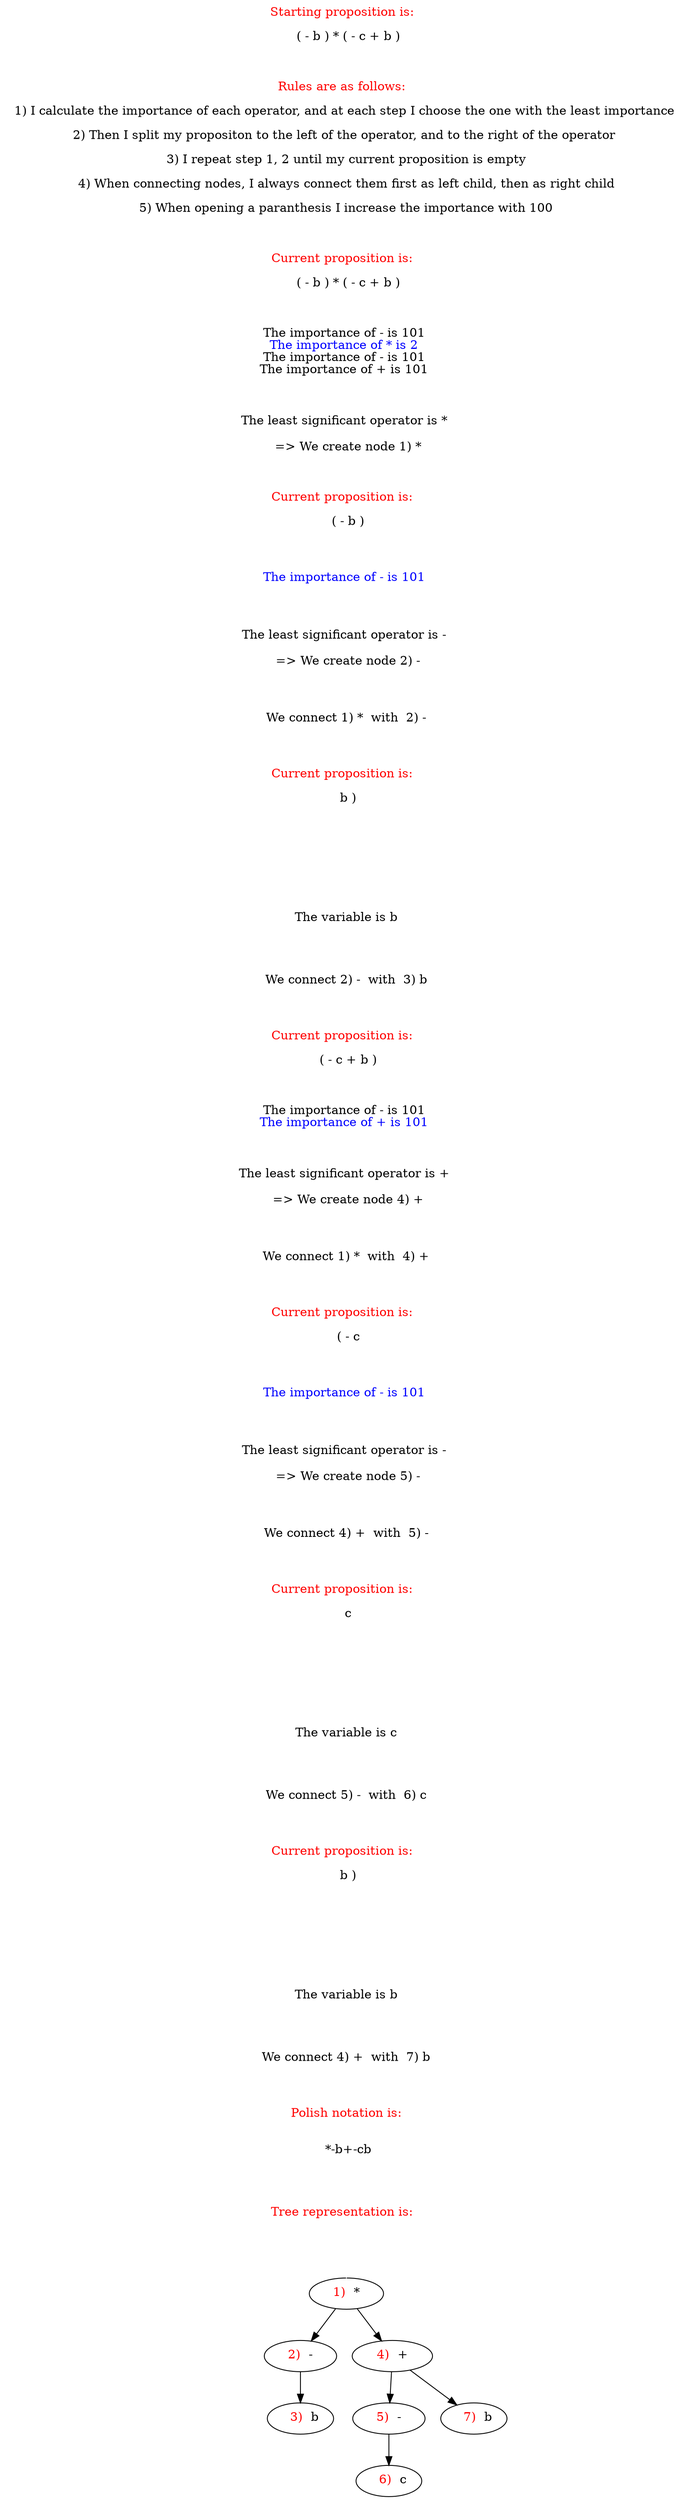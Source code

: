 // Polish Notation
digraph {
	text_3 [label=<<FONT COLOR="RED" SIZE="100"> Current proposition is: </FONT>  <BR/> <BR/> ( - b ) * ( - c + b )> shape=plaintext]
	text_4 [label=<<FONT COLOR="BLACK"> The importance of - is 101 </FONT> <BR/><FONT COLOR="BLUE"> The importance of * is 2 </FONT> <BR/><FONT COLOR="BLACK"> The importance of - is 101 </FONT> <BR/><FONT COLOR="BLACK"> The importance of + is 101 </FONT> <BR/>> shape=plaintext]
	1 [label=< <FONT COLOR="RED"> 1) </FONT> *  >]
	text_5 [label="The least significant operator is * 
 
 => We create node 1) *" shape=plaintext]
	text_6 [label=<<FONT COLOR="RED" SIZE="100"> Current proposition is: </FONT>  <BR/> <BR/> ( - b )> shape=plaintext]
	text_7 [label=<<FONT COLOR="BLUE"> The importance of - is 101 </FONT> <BR/>> shape=plaintext]
	2 [label=< <FONT COLOR="RED"> 2) </FONT> -  >]
	text_8 [label="The least significant operator is - 
 
 => We create node 2) -" shape=plaintext]
	text_9 [label="We connect 1) *  with  2) -" shape=plaintext]
	text_10 [label=<<FONT COLOR="RED" SIZE="100"> Current proposition is: </FONT>  <BR/> <BR/> b )> shape=plaintext]
	text_11 [label=<> shape=plaintext]
	text_12 [label="The variable is b" shape=plaintext]
	text_13 [label="We connect 2) -  with  3) b" shape=plaintext]
	3 [label=< <FONT COLOR="RED"> 3) </FONT> b>]
	text_14 [label=<<FONT COLOR="RED" SIZE="100"> Current proposition is: </FONT>  <BR/> <BR/> ( - c + b )> shape=plaintext]
	text_15 [label=<<FONT COLOR="BLACK"> The importance of - is 101 </FONT> <BR/><FONT COLOR="BLUE"> The importance of + is 101 </FONT> <BR/>> shape=plaintext]
	4 [label=< <FONT COLOR="RED"> 4) </FONT> +  >]
	text_16 [label="The least significant operator is + 
 
 => We create node 4) +" shape=plaintext]
	text_17 [label="We connect 1) *  with  4) +" shape=plaintext]
	text_18 [label=<<FONT COLOR="RED" SIZE="100"> Current proposition is: </FONT>  <BR/> <BR/> ( - c> shape=plaintext]
	text_19 [label=<<FONT COLOR="BLUE"> The importance of - is 101 </FONT> <BR/>> shape=plaintext]
	5 [label=< <FONT COLOR="RED"> 5) </FONT> -  >]
	text_20 [label="The least significant operator is - 
 
 => We create node 5) -" shape=plaintext]
	text_21 [label="We connect 4) +  with  5) -" shape=plaintext]
	text_22 [label=<<FONT COLOR="RED" SIZE="100"> Current proposition is: </FONT>  <BR/> <BR/> c> shape=plaintext]
	text_23 [label=<> shape=plaintext]
	text_24 [label="The variable is c" shape=plaintext]
	text_25 [label="We connect 5) -  with  6) c" shape=plaintext]
	6 [label=< <FONT COLOR="RED"> 6) </FONT> c>]
	text_26 [label=<<FONT COLOR="RED" SIZE="100"> Current proposition is: </FONT>  <BR/> <BR/> b )> shape=plaintext]
	text_27 [label=<> shape=plaintext]
	text_28 [label="The variable is b" shape=plaintext]
	text_29 [label="We connect 4) +  with  7) b" shape=plaintext]
	7 [label=< <FONT COLOR="RED"> 7) </FONT> b>]
	1 -> 2
	1 -> 4
	2 -> 3
	4 -> 5
	4 -> 7
	5 -> 6
	text_1 [label=<<FONT COLOR="RED" SIZE="100"> Starting proposition is: </FONT>  <BR/> <BR/> ( - b ) * ( - c + b )> shape=plaintext]
	text_2 [label=<<FONT COLOR="RED" SIZE="100"> Rules are as follows: </FONT>  <BR/> <BR/> 1) I calculate the importance of each operator, and at each step I choose the one with the least importance  <BR/> <BR/> 2) Then I split my propositon to the left of the operator, and to the right of the operator  <BR/> <BR/> 3) I repeat step 1, 2 until my current proposition is empty <BR/> <BR/> 4) When connecting nodes, I always connect them first as left child, then as right child <BR/> <BR/> 5) When opening a paranthesis I increase the importance with 100 > shape=plaintext]
	text_30 [label=<<FONT COLOR="RED" SIZE="100"> Polish notation is: <BR/> <BR/> <BR/> </FONT> *-b+-cb <BR/> > shape=plaintext]
	text_31 [label=<<FONT COLOR="RED" SIZE="100"> Tree representation is: </FONT>  <BR/> <BR/> > shape=plaintext]
	text_1 -> text_2 [label="" color=white]
	text_2 -> text_3 [label="" color=white]
	text_3 -> text_4 [label="" color=white]
	text_4 -> text_5 [label="" color=white]
	text_5 -> text_6 [label="" color=white]
	text_6 -> text_7 [label="" color=white]
	text_7 -> text_8 [label="" color=white]
	text_8 -> text_9 [label="" color=white]
	text_9 -> text_10 [label="" color=white]
	text_10 -> text_11 [label="" color=white]
	text_11 -> text_12 [label="" color=white]
	text_12 -> text_13 [label="" color=white]
	text_13 -> text_14 [label="" color=white]
	text_14 -> text_15 [label="" color=white]
	text_15 -> text_16 [label="" color=white]
	text_16 -> text_17 [label="" color=white]
	text_17 -> text_18 [label="" color=white]
	text_18 -> text_19 [label="" color=white]
	text_19 -> text_20 [label="" color=white]
	text_20 -> text_21 [label="" color=white]
	text_21 -> text_22 [label="" color=white]
	text_22 -> text_23 [label="" color=white]
	text_23 -> text_24 [label="" color=white]
	text_24 -> text_25 [label="" color=white]
	text_25 -> text_26 [label="" color=white]
	text_26 -> text_27 [label="" color=white]
	text_27 -> text_28 [label="" color=white]
	text_28 -> text_29 [label="" color=white]
	text_29 -> text_30 [label="" color=white]
	text_30 -> text_31 [label="" color=white]
	text_31 -> 1 [label="" color=white]
}
